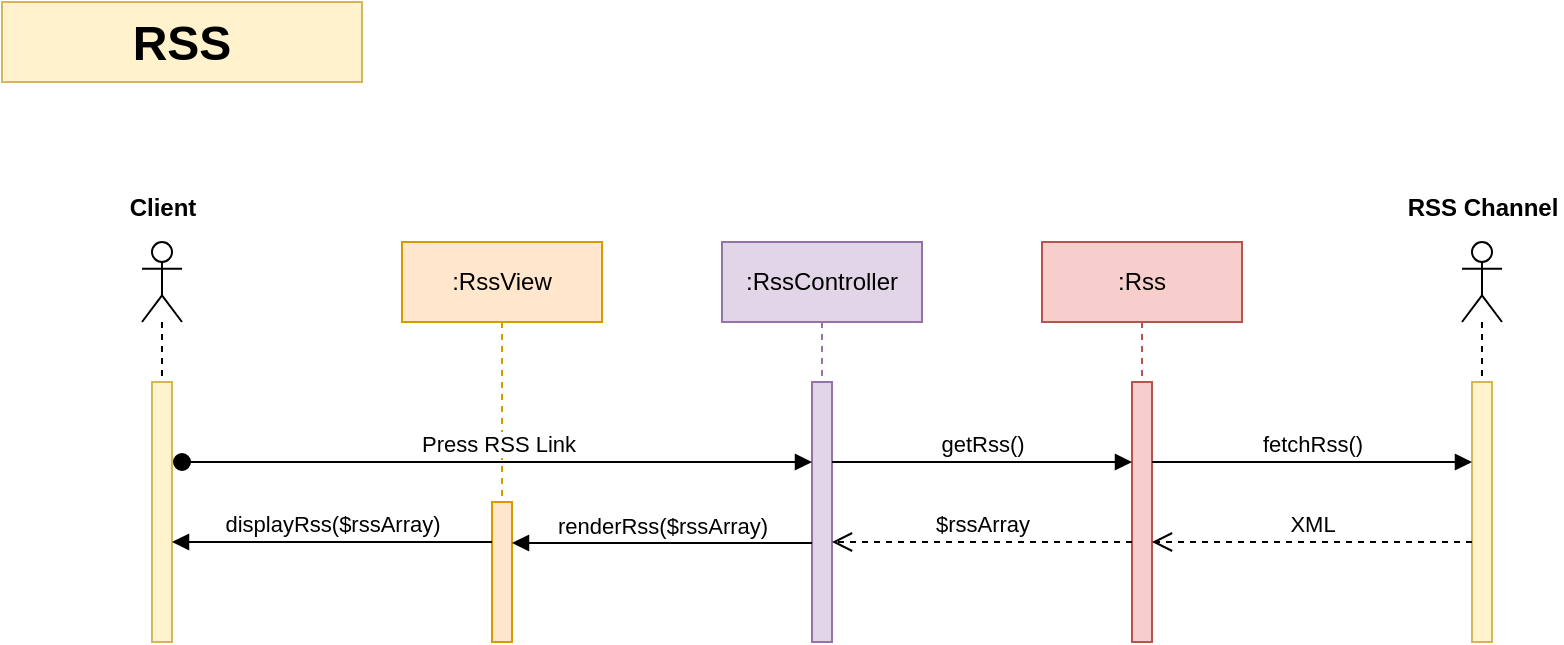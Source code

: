 <mxfile version="24.7.5">
  <diagram name="Page-1" id="HhALveVM9q9JLGECoYaH">
    <mxGraphModel dx="138" dy="83" grid="1" gridSize="10" guides="1" tooltips="1" connect="1" arrows="1" fold="1" page="1" pageScale="1" pageWidth="1000" pageHeight="1000" math="0" shadow="0">
      <root>
        <mxCell id="0" />
        <mxCell id="1" parent="0" />
        <mxCell id="FFhRf85IvOHvc69Bvv3Q-2" value="&lt;h1 style=&quot;margin-top: 0px;&quot;&gt;RSS&lt;/h1&gt;" style="text;html=1;whiteSpace=wrap;overflow=hidden;rounded=0;align=center;fillColor=#fff2cc;strokeColor=#d6b656;" vertex="1" parent="1">
          <mxGeometry x="40" y="40" width="180" height="40" as="geometry" />
        </mxCell>
        <mxCell id="FFhRf85IvOHvc69Bvv3Q-3" value="" style="shape=umlLifeline;perimeter=lifelinePerimeter;whiteSpace=wrap;html=1;container=1;dropTarget=0;collapsible=0;recursiveResize=0;outlineConnect=0;portConstraint=eastwest;newEdgeStyle={&quot;curved&quot;:0,&quot;rounded&quot;:0};participant=umlActor;" vertex="1" parent="1">
          <mxGeometry x="110" y="160" width="20" height="200" as="geometry" />
        </mxCell>
        <mxCell id="FFhRf85IvOHvc69Bvv3Q-7" value="" style="html=1;points=[[0,0,0,0,5],[0,1,0,0,-5],[1,0,0,0,5],[1,1,0,0,-5]];perimeter=orthogonalPerimeter;outlineConnect=0;targetShapes=umlLifeline;portConstraint=eastwest;newEdgeStyle={&quot;curved&quot;:0,&quot;rounded&quot;:0};fillColor=#fff2cc;strokeColor=#d6b656;" vertex="1" parent="FFhRf85IvOHvc69Bvv3Q-3">
          <mxGeometry x="5" y="70" width="10" height="130" as="geometry" />
        </mxCell>
        <mxCell id="FFhRf85IvOHvc69Bvv3Q-4" value="" style="shape=umlLifeline;perimeter=lifelinePerimeter;whiteSpace=wrap;html=1;container=1;dropTarget=0;collapsible=0;recursiveResize=0;outlineConnect=0;portConstraint=eastwest;newEdgeStyle={&quot;curved&quot;:0,&quot;rounded&quot;:0};participant=umlActor;" vertex="1" parent="1">
          <mxGeometry x="770" y="160" width="20" height="200" as="geometry" />
        </mxCell>
        <mxCell id="FFhRf85IvOHvc69Bvv3Q-10" value="" style="html=1;points=[[0,0,0,0,5],[0,1,0,0,-5],[1,0,0,0,5],[1,1,0,0,-5]];perimeter=orthogonalPerimeter;outlineConnect=0;targetShapes=umlLifeline;portConstraint=eastwest;newEdgeStyle={&quot;curved&quot;:0,&quot;rounded&quot;:0};fillColor=#fff2cc;strokeColor=#d6b656;" vertex="1" parent="FFhRf85IvOHvc69Bvv3Q-4">
          <mxGeometry x="5" y="70" width="10" height="130" as="geometry" />
        </mxCell>
        <mxCell id="FFhRf85IvOHvc69Bvv3Q-5" value="Client" style="text;align=center;fontStyle=1;verticalAlign=middle;spacingLeft=3;spacingRight=3;strokeColor=none;rotatable=0;points=[[0,0.5],[1,0.5]];portConstraint=eastwest;html=1;" vertex="1" parent="1">
          <mxGeometry x="80" y="130" width="80" height="26" as="geometry" />
        </mxCell>
        <mxCell id="FFhRf85IvOHvc69Bvv3Q-6" value="RSS Channel" style="text;align=center;fontStyle=1;verticalAlign=middle;spacingLeft=3;spacingRight=3;strokeColor=none;rotatable=0;points=[[0,0.5],[1,0.5]];portConstraint=eastwest;html=1;" vertex="1" parent="1">
          <mxGeometry x="740" y="130" width="80" height="26" as="geometry" />
        </mxCell>
        <mxCell id="FFhRf85IvOHvc69Bvv3Q-12" value=":RssView" style="shape=umlLifeline;perimeter=lifelinePerimeter;whiteSpace=wrap;html=1;container=1;dropTarget=0;collapsible=0;recursiveResize=0;outlineConnect=0;portConstraint=eastwest;newEdgeStyle={&quot;curved&quot;:0,&quot;rounded&quot;:0};fillColor=#ffe6cc;strokeColor=#d79b00;" vertex="1" parent="1">
          <mxGeometry x="240" y="160" width="100" height="200" as="geometry" />
        </mxCell>
        <mxCell id="FFhRf85IvOHvc69Bvv3Q-23" value="" style="html=1;points=[[0,0,0,0,5],[0,1,0,0,-5],[1,0,0,0,5],[1,1,0,0,-5]];perimeter=orthogonalPerimeter;outlineConnect=0;targetShapes=umlLifeline;portConstraint=eastwest;newEdgeStyle={&quot;curved&quot;:0,&quot;rounded&quot;:0};fillColor=#ffe6cc;strokeColor=#d79b00;" vertex="1" parent="FFhRf85IvOHvc69Bvv3Q-12">
          <mxGeometry x="45" y="130" width="10" height="70" as="geometry" />
        </mxCell>
        <mxCell id="FFhRf85IvOHvc69Bvv3Q-13" value=":RssController" style="shape=umlLifeline;perimeter=lifelinePerimeter;whiteSpace=wrap;html=1;container=1;dropTarget=0;collapsible=0;recursiveResize=0;outlineConnect=0;portConstraint=eastwest;newEdgeStyle={&quot;curved&quot;:0,&quot;rounded&quot;:0};fillColor=#e1d5e7;strokeColor=#9673a6;" vertex="1" parent="1">
          <mxGeometry x="400" y="160" width="100" height="200" as="geometry" />
        </mxCell>
        <mxCell id="FFhRf85IvOHvc69Bvv3Q-15" value="" style="html=1;points=[[0,0,0,0,5],[0,1,0,0,-5],[1,0,0,0,5],[1,1,0,0,-5]];perimeter=orthogonalPerimeter;outlineConnect=0;targetShapes=umlLifeline;portConstraint=eastwest;newEdgeStyle={&quot;curved&quot;:0,&quot;rounded&quot;:0};fillColor=#e1d5e7;strokeColor=#9673a6;" vertex="1" parent="FFhRf85IvOHvc69Bvv3Q-13">
          <mxGeometry x="45" y="70" width="10" height="130" as="geometry" />
        </mxCell>
        <mxCell id="FFhRf85IvOHvc69Bvv3Q-14" value=":Rss" style="shape=umlLifeline;perimeter=lifelinePerimeter;whiteSpace=wrap;html=1;container=1;dropTarget=0;collapsible=0;recursiveResize=0;outlineConnect=0;portConstraint=eastwest;newEdgeStyle={&quot;curved&quot;:0,&quot;rounded&quot;:0};fillColor=#f8cecc;strokeColor=#b85450;" vertex="1" parent="1">
          <mxGeometry x="560" y="160" width="100" height="200" as="geometry" />
        </mxCell>
        <mxCell id="FFhRf85IvOHvc69Bvv3Q-16" value="" style="html=1;points=[[0,0,0,0,5],[0,1,0,0,-5],[1,0,0,0,5],[1,1,0,0,-5]];perimeter=orthogonalPerimeter;outlineConnect=0;targetShapes=umlLifeline;portConstraint=eastwest;newEdgeStyle={&quot;curved&quot;:0,&quot;rounded&quot;:0};fillColor=#f8cecc;strokeColor=#b85450;" vertex="1" parent="FFhRf85IvOHvc69Bvv3Q-14">
          <mxGeometry x="45" y="70" width="10" height="130" as="geometry" />
        </mxCell>
        <mxCell id="FFhRf85IvOHvc69Bvv3Q-17" value="Press RSS Link" style="html=1;verticalAlign=bottom;startArrow=oval;startFill=1;endArrow=block;startSize=8;curved=0;rounded=0;" edge="1" parent="1" target="FFhRf85IvOHvc69Bvv3Q-15">
          <mxGeometry width="60" relative="1" as="geometry">
            <mxPoint x="130" y="270" as="sourcePoint" />
            <mxPoint x="190" y="270" as="targetPoint" />
          </mxGeometry>
        </mxCell>
        <mxCell id="FFhRf85IvOHvc69Bvv3Q-18" value="getRss()" style="html=1;verticalAlign=bottom;endArrow=block;curved=0;rounded=0;" edge="1" parent="1">
          <mxGeometry width="80" relative="1" as="geometry">
            <mxPoint x="455" y="270" as="sourcePoint" />
            <mxPoint x="605" y="270" as="targetPoint" />
          </mxGeometry>
        </mxCell>
        <mxCell id="FFhRf85IvOHvc69Bvv3Q-19" value="fetchRss()" style="html=1;verticalAlign=bottom;endArrow=block;curved=0;rounded=0;" edge="1" parent="1">
          <mxGeometry width="80" relative="1" as="geometry">
            <mxPoint x="615" y="270" as="sourcePoint" />
            <mxPoint x="775" y="270" as="targetPoint" />
          </mxGeometry>
        </mxCell>
        <mxCell id="FFhRf85IvOHvc69Bvv3Q-20" value="XML" style="html=1;verticalAlign=bottom;endArrow=open;dashed=1;endSize=8;curved=0;rounded=0;" edge="1" parent="1">
          <mxGeometry relative="1" as="geometry">
            <mxPoint x="775" y="310" as="sourcePoint" />
            <mxPoint x="615" y="310" as="targetPoint" />
          </mxGeometry>
        </mxCell>
        <mxCell id="FFhRf85IvOHvc69Bvv3Q-21" value="$rssArray" style="html=1;verticalAlign=bottom;endArrow=open;dashed=1;endSize=8;curved=0;rounded=0;" edge="1" parent="1">
          <mxGeometry relative="1" as="geometry">
            <mxPoint x="605" y="310" as="sourcePoint" />
            <mxPoint x="455" y="310" as="targetPoint" />
          </mxGeometry>
        </mxCell>
        <mxCell id="FFhRf85IvOHvc69Bvv3Q-22" value="renderRss($rssArray)" style="html=1;verticalAlign=bottom;endArrow=block;curved=0;rounded=0;" edge="1" parent="1">
          <mxGeometry width="80" relative="1" as="geometry">
            <mxPoint x="445" y="310.5" as="sourcePoint" />
            <mxPoint x="295" y="310.5" as="targetPoint" />
          </mxGeometry>
        </mxCell>
        <mxCell id="FFhRf85IvOHvc69Bvv3Q-24" value="displayRss($rssArray)" style="html=1;verticalAlign=bottom;endArrow=block;curved=0;rounded=0;" edge="1" parent="1">
          <mxGeometry width="80" relative="1" as="geometry">
            <mxPoint x="285" y="310" as="sourcePoint" />
            <mxPoint x="125" y="310" as="targetPoint" />
          </mxGeometry>
        </mxCell>
      </root>
    </mxGraphModel>
  </diagram>
</mxfile>
